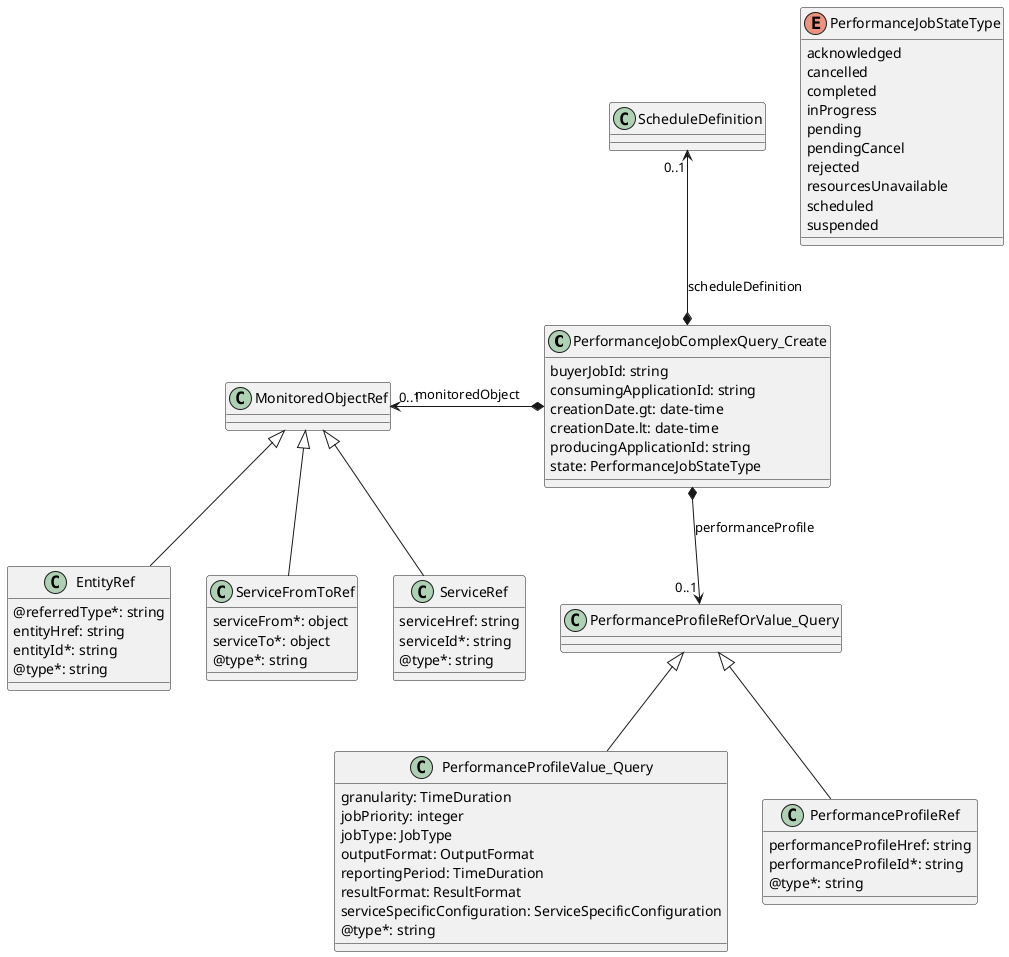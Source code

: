 @startuml performanceJobComplexQueryModel


class PerformanceJobComplexQuery_Create {

    buyerJobId: string
    consumingApplicationId: string
    creationDate.gt: date-time
    creationDate.lt: date-time
    producingApplicationId: string
    state: PerformanceJobStateType
}

PerformanceJobComplexQuery_Create *-l-> "0..1" MonitoredObjectRef : monitoredObject
PerformanceJobComplexQuery_Create *--> "0..1" PerformanceProfileRefOrValue_Query : performanceProfile
PerformanceJobComplexQuery_Create *-u-> "0..1" ScheduleDefinition : scheduleDefinition

class PerformanceProfileRefOrValue_Query {

}

class PerformanceProfileValue_Query {

    granularity: TimeDuration
    jobPriority: integer
    jobType: JobType
    outputFormat: OutputFormat
    reportingPeriod: TimeDuration
    resultFormat: ResultFormat
    serviceSpecificConfiguration: ServiceSpecificConfiguration
    @type*: string
}

class PerformanceProfileRef {

    performanceProfileHref: string
    performanceProfileId*: string
    @type*: string
}

PerformanceProfileRefOrValue_Query <|-- PerformanceProfileRef
PerformanceProfileRefOrValue_Query <|-- PerformanceProfileValue_Query

enum PerformanceJobStateType {

    acknowledged
    cancelled
    completed
    inProgress
    pending
    pendingCancel
    rejected
    resourcesUnavailable
    scheduled
    suspended
}

class MonitoredObjectRef {

}

class EntityRef {

    @referredType*: string
    entityHref: string
    entityId*: string
    @type*: string
}

class ServiceFromToRef {

    serviceFrom*: object
    serviceTo*: object
    @type*: string
}



class ServiceRef {

    serviceHref: string
    serviceId*: string
    @type*: string
}

MonitoredObjectRef <|-- EntityRef
MonitoredObjectRef <|-- ServiceFromToRef
MonitoredObjectRef <|-- ServiceRef

@enduml